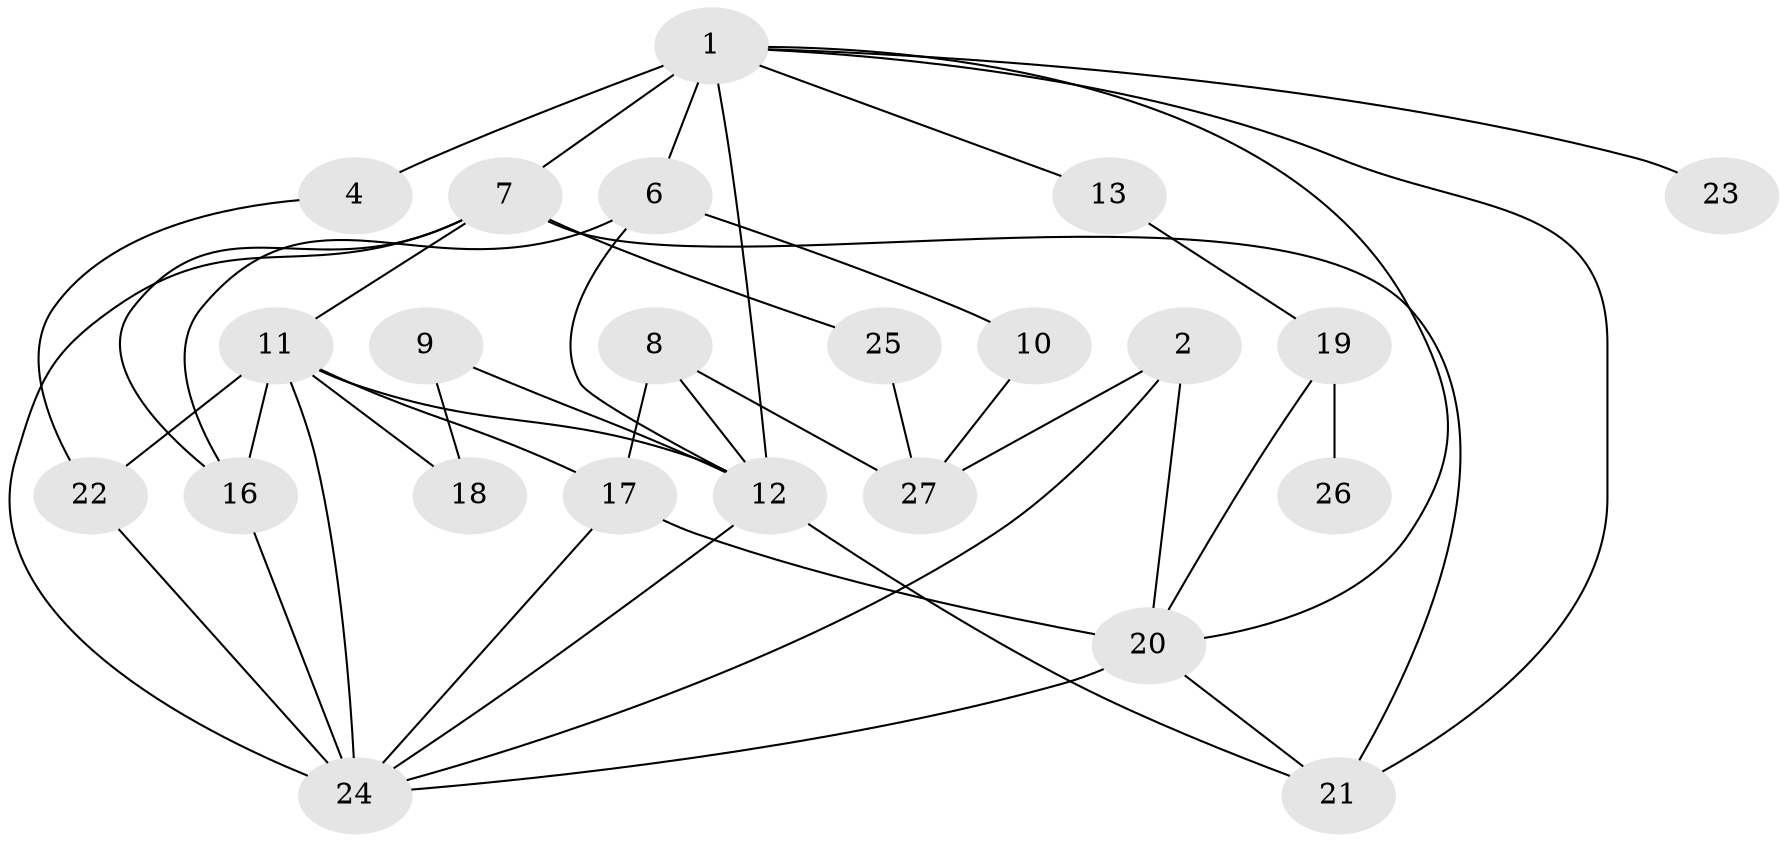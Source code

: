 // original degree distribution, {5: 0.09259259259259259, 1: 0.07407407407407407, 0: 0.07407407407407407, 2: 0.24074074074074073, 3: 0.2222222222222222, 6: 0.07407407407407407, 7: 0.018518518518518517, 4: 0.2037037037037037}
// Generated by graph-tools (version 1.1) at 2025/33/03/09/25 02:33:40]
// undirected, 23 vertices, 44 edges
graph export_dot {
graph [start="1"]
  node [color=gray90,style=filled];
  1;
  2;
  4;
  6;
  7;
  8;
  9;
  10;
  11;
  12;
  13;
  16;
  17;
  18;
  19;
  20;
  21;
  22;
  23;
  24;
  25;
  26;
  27;
  1 -- 4 [weight=2.0];
  1 -- 6 [weight=2.0];
  1 -- 7 [weight=2.0];
  1 -- 12 [weight=1.0];
  1 -- 13 [weight=1.0];
  1 -- 20 [weight=2.0];
  1 -- 21 [weight=1.0];
  1 -- 23 [weight=1.0];
  2 -- 20 [weight=1.0];
  2 -- 24 [weight=1.0];
  2 -- 27 [weight=1.0];
  4 -- 22 [weight=1.0];
  6 -- 10 [weight=1.0];
  6 -- 12 [weight=1.0];
  6 -- 16 [weight=1.0];
  7 -- 11 [weight=1.0];
  7 -- 16 [weight=1.0];
  7 -- 21 [weight=1.0];
  7 -- 24 [weight=2.0];
  7 -- 25 [weight=1.0];
  8 -- 12 [weight=1.0];
  8 -- 17 [weight=1.0];
  8 -- 27 [weight=1.0];
  9 -- 12 [weight=1.0];
  9 -- 18 [weight=1.0];
  10 -- 27 [weight=1.0];
  11 -- 12 [weight=1.0];
  11 -- 16 [weight=2.0];
  11 -- 17 [weight=1.0];
  11 -- 18 [weight=1.0];
  11 -- 22 [weight=1.0];
  11 -- 24 [weight=3.0];
  12 -- 21 [weight=1.0];
  12 -- 24 [weight=1.0];
  13 -- 19 [weight=1.0];
  16 -- 24 [weight=1.0];
  17 -- 20 [weight=2.0];
  17 -- 24 [weight=1.0];
  19 -- 20 [weight=1.0];
  19 -- 26 [weight=1.0];
  20 -- 21 [weight=1.0];
  20 -- 24 [weight=2.0];
  22 -- 24 [weight=1.0];
  25 -- 27 [weight=1.0];
}

